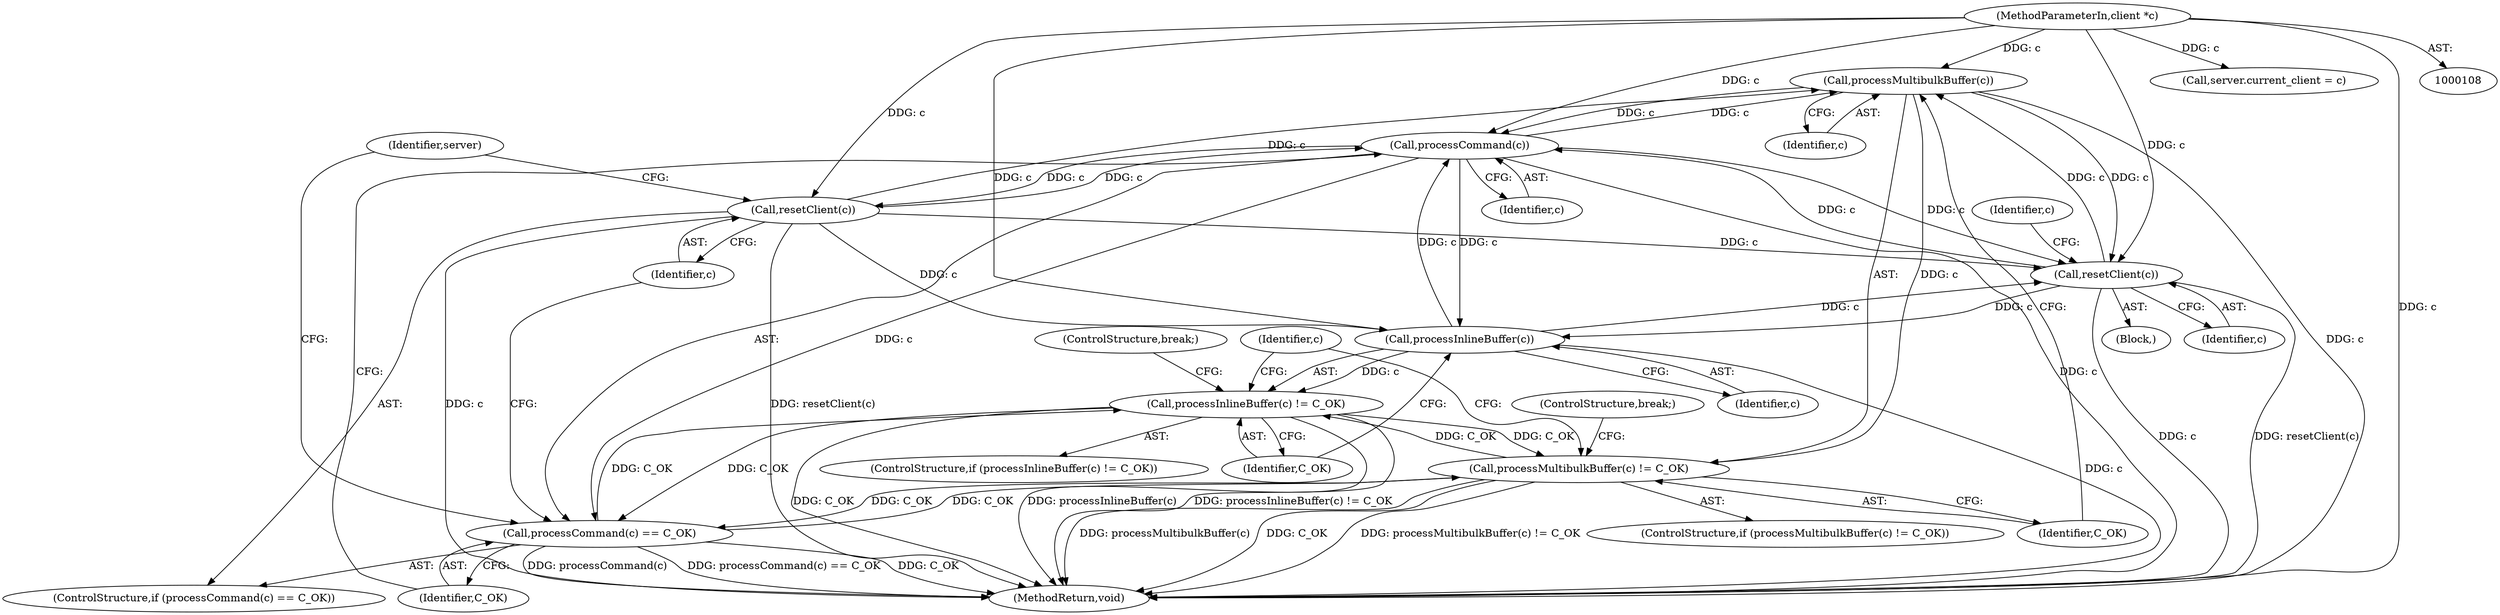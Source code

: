 digraph "0_redis_874804da0c014a7d704b3d285aa500098a931f50@pointer" {
"1000196" [label="(Call,processMultibulkBuffer(c))"];
"1000220" [label="(Call,resetClient(c))"];
"1000217" [label="(Call,processCommand(c))"];
"1000211" [label="(Call,resetClient(c))"];
"1000196" [label="(Call,processMultibulkBuffer(c))"];
"1000109" [label="(MethodParameterIn,client *c)"];
"1000182" [label="(Call,processInlineBuffer(c))"];
"1000195" [label="(Call,processMultibulkBuffer(c) != C_OK)"];
"1000181" [label="(Call,processInlineBuffer(c) != C_OK)"];
"1000216" [label="(Call,processCommand(c) == C_OK)"];
"1000197" [label="(Identifier,c)"];
"1000182" [label="(Call,processInlineBuffer(c))"];
"1000198" [label="(Identifier,C_OK)"];
"1000196" [label="(Call,processMultibulkBuffer(c))"];
"1000220" [label="(Call,resetClient(c))"];
"1000221" [label="(Identifier,c)"];
"1000212" [label="(Identifier,c)"];
"1000194" [label="(ControlStructure,if (processMultibulkBuffer(c) != C_OK))"];
"1000215" [label="(ControlStructure,if (processCommand(c) == C_OK))"];
"1000180" [label="(ControlStructure,if (processInlineBuffer(c) != C_OK))"];
"1000225" [label="(Identifier,server)"];
"1000111" [label="(Call,server.current_client = c)"];
"1000109" [label="(MethodParameterIn,client *c)"];
"1000210" [label="(Block,)"];
"1000184" [label="(Identifier,C_OK)"];
"1000219" [label="(Identifier,C_OK)"];
"1000119" [label="(Identifier,c)"];
"1000216" [label="(Call,processCommand(c) == C_OK)"];
"1000211" [label="(Call,resetClient(c))"];
"1000183" [label="(Identifier,c)"];
"1000217" [label="(Call,processCommand(c))"];
"1000207" [label="(Identifier,c)"];
"1000195" [label="(Call,processMultibulkBuffer(c) != C_OK)"];
"1000218" [label="(Identifier,c)"];
"1000234" [label="(MethodReturn,void)"];
"1000185" [label="(ControlStructure,break;)"];
"1000199" [label="(ControlStructure,break;)"];
"1000181" [label="(Call,processInlineBuffer(c) != C_OK)"];
"1000196" -> "1000195"  [label="AST: "];
"1000196" -> "1000197"  [label="CFG: "];
"1000197" -> "1000196"  [label="AST: "];
"1000198" -> "1000196"  [label="CFG: "];
"1000196" -> "1000234"  [label="DDG: c"];
"1000196" -> "1000195"  [label="DDG: c"];
"1000220" -> "1000196"  [label="DDG: c"];
"1000211" -> "1000196"  [label="DDG: c"];
"1000217" -> "1000196"  [label="DDG: c"];
"1000109" -> "1000196"  [label="DDG: c"];
"1000196" -> "1000211"  [label="DDG: c"];
"1000196" -> "1000217"  [label="DDG: c"];
"1000220" -> "1000215"  [label="AST: "];
"1000220" -> "1000221"  [label="CFG: "];
"1000221" -> "1000220"  [label="AST: "];
"1000225" -> "1000220"  [label="CFG: "];
"1000220" -> "1000234"  [label="DDG: c"];
"1000220" -> "1000234"  [label="DDG: resetClient(c)"];
"1000220" -> "1000182"  [label="DDG: c"];
"1000220" -> "1000211"  [label="DDG: c"];
"1000220" -> "1000217"  [label="DDG: c"];
"1000217" -> "1000220"  [label="DDG: c"];
"1000109" -> "1000220"  [label="DDG: c"];
"1000217" -> "1000216"  [label="AST: "];
"1000217" -> "1000218"  [label="CFG: "];
"1000218" -> "1000217"  [label="AST: "];
"1000219" -> "1000217"  [label="CFG: "];
"1000217" -> "1000234"  [label="DDG: c"];
"1000217" -> "1000182"  [label="DDG: c"];
"1000217" -> "1000211"  [label="DDG: c"];
"1000217" -> "1000216"  [label="DDG: c"];
"1000211" -> "1000217"  [label="DDG: c"];
"1000182" -> "1000217"  [label="DDG: c"];
"1000109" -> "1000217"  [label="DDG: c"];
"1000211" -> "1000210"  [label="AST: "];
"1000211" -> "1000212"  [label="CFG: "];
"1000212" -> "1000211"  [label="AST: "];
"1000119" -> "1000211"  [label="CFG: "];
"1000211" -> "1000234"  [label="DDG: resetClient(c)"];
"1000211" -> "1000234"  [label="DDG: c"];
"1000211" -> "1000182"  [label="DDG: c"];
"1000182" -> "1000211"  [label="DDG: c"];
"1000109" -> "1000211"  [label="DDG: c"];
"1000109" -> "1000108"  [label="AST: "];
"1000109" -> "1000234"  [label="DDG: c"];
"1000109" -> "1000111"  [label="DDG: c"];
"1000109" -> "1000182"  [label="DDG: c"];
"1000182" -> "1000181"  [label="AST: "];
"1000182" -> "1000183"  [label="CFG: "];
"1000183" -> "1000182"  [label="AST: "];
"1000184" -> "1000182"  [label="CFG: "];
"1000182" -> "1000234"  [label="DDG: c"];
"1000182" -> "1000181"  [label="DDG: c"];
"1000195" -> "1000194"  [label="AST: "];
"1000195" -> "1000198"  [label="CFG: "];
"1000198" -> "1000195"  [label="AST: "];
"1000199" -> "1000195"  [label="CFG: "];
"1000207" -> "1000195"  [label="CFG: "];
"1000195" -> "1000234"  [label="DDG: processMultibulkBuffer(c)"];
"1000195" -> "1000234"  [label="DDG: processMultibulkBuffer(c) != C_OK"];
"1000195" -> "1000234"  [label="DDG: C_OK"];
"1000195" -> "1000181"  [label="DDG: C_OK"];
"1000216" -> "1000195"  [label="DDG: C_OK"];
"1000181" -> "1000195"  [label="DDG: C_OK"];
"1000195" -> "1000216"  [label="DDG: C_OK"];
"1000181" -> "1000180"  [label="AST: "];
"1000181" -> "1000184"  [label="CFG: "];
"1000184" -> "1000181"  [label="AST: "];
"1000185" -> "1000181"  [label="CFG: "];
"1000207" -> "1000181"  [label="CFG: "];
"1000181" -> "1000234"  [label="DDG: processInlineBuffer(c) != C_OK"];
"1000181" -> "1000234"  [label="DDG: processInlineBuffer(c)"];
"1000181" -> "1000234"  [label="DDG: C_OK"];
"1000216" -> "1000181"  [label="DDG: C_OK"];
"1000181" -> "1000216"  [label="DDG: C_OK"];
"1000216" -> "1000215"  [label="AST: "];
"1000216" -> "1000219"  [label="CFG: "];
"1000219" -> "1000216"  [label="AST: "];
"1000221" -> "1000216"  [label="CFG: "];
"1000225" -> "1000216"  [label="CFG: "];
"1000216" -> "1000234"  [label="DDG: processCommand(c) == C_OK"];
"1000216" -> "1000234"  [label="DDG: C_OK"];
"1000216" -> "1000234"  [label="DDG: processCommand(c)"];
}

